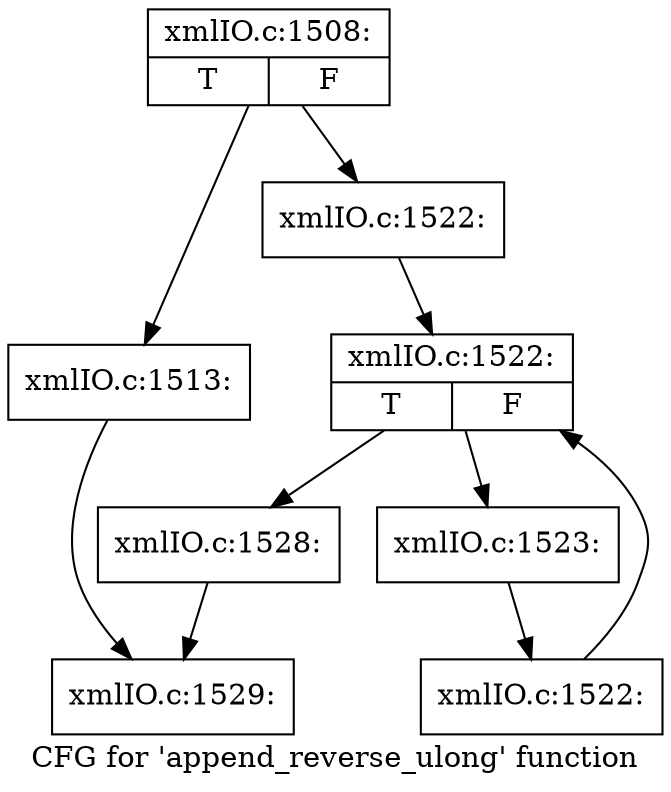 digraph "CFG for 'append_reverse_ulong' function" {
	label="CFG for 'append_reverse_ulong' function";

	Node0x52f2790 [shape=record,label="{xmlIO.c:1508:|{<s0>T|<s1>F}}"];
	Node0x52f2790 -> Node0x52f9240;
	Node0x52f2790 -> Node0x52f9290;
	Node0x52f9240 [shape=record,label="{xmlIO.c:1513:}"];
	Node0x52f9240 -> Node0x52f2c30;
	Node0x52f9290 [shape=record,label="{xmlIO.c:1522:}"];
	Node0x52f9290 -> Node0x52f9730;
	Node0x52f9730 [shape=record,label="{xmlIO.c:1522:|{<s0>T|<s1>F}}"];
	Node0x52f9730 -> Node0x52f9990;
	Node0x52f9730 -> Node0x52f95d0;
	Node0x52f9990 [shape=record,label="{xmlIO.c:1523:}"];
	Node0x52f9990 -> Node0x52f9940;
	Node0x52f9940 [shape=record,label="{xmlIO.c:1522:}"];
	Node0x52f9940 -> Node0x52f9730;
	Node0x52f95d0 [shape=record,label="{xmlIO.c:1528:}"];
	Node0x52f95d0 -> Node0x52f2c30;
	Node0x52f2c30 [shape=record,label="{xmlIO.c:1529:}"];
}
